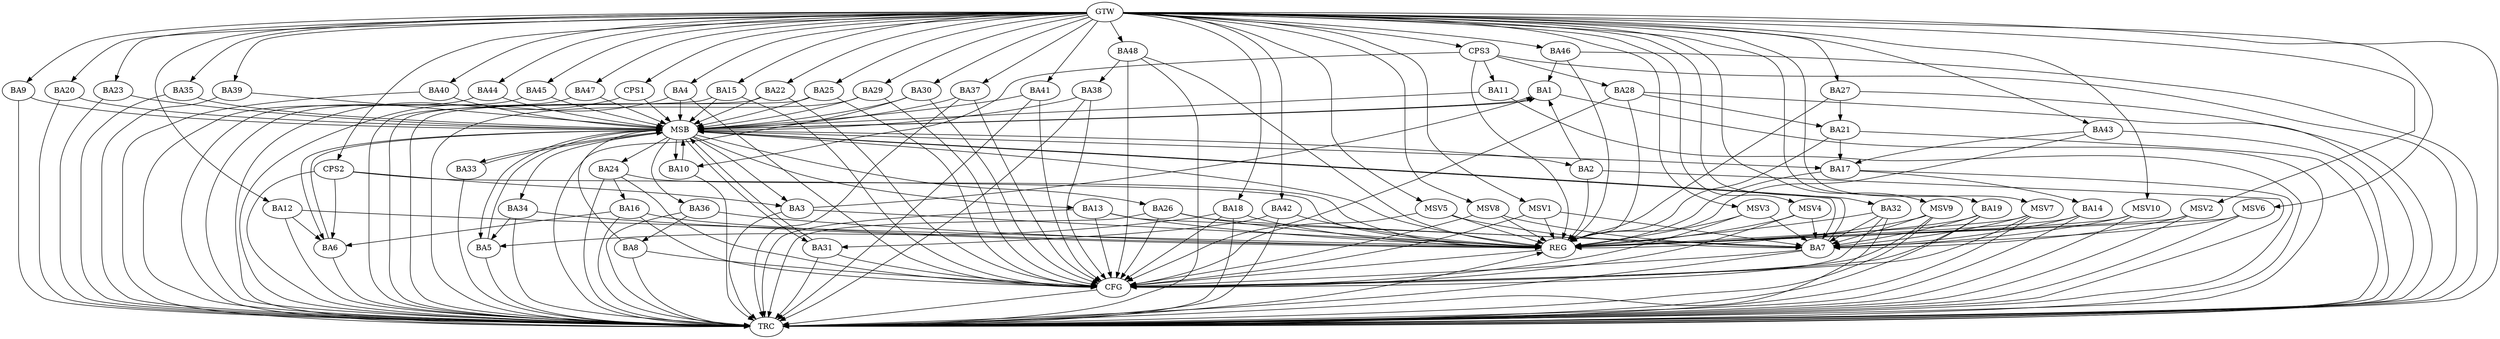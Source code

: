 strict digraph G {
  BA1 [ label="BA1" ];
  BA2 [ label="BA2" ];
  BA3 [ label="BA3" ];
  BA4 [ label="BA4" ];
  BA5 [ label="BA5" ];
  BA6 [ label="BA6" ];
  BA7 [ label="BA7" ];
  BA8 [ label="BA8" ];
  BA9 [ label="BA9" ];
  BA10 [ label="BA10" ];
  BA11 [ label="BA11" ];
  BA12 [ label="BA12" ];
  BA13 [ label="BA13" ];
  BA14 [ label="BA14" ];
  BA15 [ label="BA15" ];
  BA16 [ label="BA16" ];
  BA17 [ label="BA17" ];
  BA18 [ label="BA18" ];
  BA19 [ label="BA19" ];
  BA20 [ label="BA20" ];
  BA21 [ label="BA21" ];
  BA22 [ label="BA22" ];
  BA23 [ label="BA23" ];
  BA24 [ label="BA24" ];
  BA25 [ label="BA25" ];
  BA26 [ label="BA26" ];
  BA27 [ label="BA27" ];
  BA28 [ label="BA28" ];
  BA29 [ label="BA29" ];
  BA30 [ label="BA30" ];
  BA31 [ label="BA31" ];
  BA32 [ label="BA32" ];
  BA33 [ label="BA33" ];
  BA34 [ label="BA34" ];
  BA35 [ label="BA35" ];
  BA36 [ label="BA36" ];
  BA37 [ label="BA37" ];
  BA38 [ label="BA38" ];
  BA39 [ label="BA39" ];
  BA40 [ label="BA40" ];
  BA41 [ label="BA41" ];
  BA42 [ label="BA42" ];
  BA43 [ label="BA43" ];
  BA44 [ label="BA44" ];
  BA45 [ label="BA45" ];
  BA46 [ label="BA46" ];
  BA47 [ label="BA47" ];
  BA48 [ label="BA48" ];
  CPS1 [ label="CPS1" ];
  CPS2 [ label="CPS2" ];
  CPS3 [ label="CPS3" ];
  GTW [ label="GTW" ];
  REG [ label="REG" ];
  MSB [ label="MSB" ];
  CFG [ label="CFG" ];
  TRC [ label="TRC" ];
  MSV1 [ label="MSV1" ];
  MSV2 [ label="MSV2" ];
  MSV3 [ label="MSV3" ];
  MSV4 [ label="MSV4" ];
  MSV5 [ label="MSV5" ];
  MSV6 [ label="MSV6" ];
  MSV7 [ label="MSV7" ];
  MSV8 [ label="MSV8" ];
  MSV9 [ label="MSV9" ];
  MSV10 [ label="MSV10" ];
  BA2 -> BA1;
  BA3 -> BA1;
  BA12 -> BA6;
  BA13 -> BA7;
  BA14 -> BA7;
  BA16 -> BA6;
  BA17 -> BA14;
  BA18 -> BA5;
  BA19 -> BA7;
  BA21 -> BA17;
  BA24 -> BA16;
  BA26 -> BA7;
  BA27 -> BA21;
  BA28 -> BA21;
  BA32 -> BA7;
  BA34 -> BA5;
  BA36 -> BA8;
  BA42 -> BA31;
  BA43 -> BA17;
  BA46 -> BA1;
  BA48 -> BA38;
  CPS2 -> BA6;
  CPS2 -> BA3;
  CPS3 -> BA28;
  CPS3 -> BA11;
  CPS3 -> BA10;
  GTW -> BA4;
  GTW -> BA9;
  GTW -> BA12;
  GTW -> BA15;
  GTW -> BA18;
  GTW -> BA19;
  GTW -> BA20;
  GTW -> BA22;
  GTW -> BA23;
  GTW -> BA25;
  GTW -> BA27;
  GTW -> BA29;
  GTW -> BA30;
  GTW -> BA32;
  GTW -> BA35;
  GTW -> BA37;
  GTW -> BA39;
  GTW -> BA40;
  GTW -> BA41;
  GTW -> BA42;
  GTW -> BA43;
  GTW -> BA44;
  GTW -> BA45;
  GTW -> BA46;
  GTW -> BA47;
  GTW -> BA48;
  GTW -> CPS1;
  GTW -> CPS2;
  GTW -> CPS3;
  BA2 -> REG;
  BA3 -> REG;
  BA12 -> REG;
  BA13 -> REG;
  BA14 -> REG;
  BA16 -> REG;
  BA17 -> REG;
  BA18 -> REG;
  BA19 -> REG;
  BA21 -> REG;
  BA24 -> REG;
  BA26 -> REG;
  BA27 -> REG;
  BA28 -> REG;
  BA32 -> REG;
  BA34 -> REG;
  BA36 -> REG;
  BA42 -> REG;
  BA43 -> REG;
  BA46 -> REG;
  BA48 -> REG;
  CPS2 -> REG;
  CPS3 -> REG;
  BA1 -> MSB;
  MSB -> BA2;
  MSB -> REG;
  BA4 -> MSB;
  MSB -> BA1;
  BA5 -> MSB;
  BA6 -> MSB;
  MSB -> BA5;
  BA7 -> MSB;
  MSB -> BA6;
  BA8 -> MSB;
  BA9 -> MSB;
  BA10 -> MSB;
  MSB -> BA3;
  BA11 -> MSB;
  BA15 -> MSB;
  BA20 -> MSB;
  MSB -> BA7;
  BA22 -> MSB;
  BA23 -> MSB;
  BA25 -> MSB;
  BA29 -> MSB;
  BA30 -> MSB;
  MSB -> BA24;
  BA31 -> MSB;
  BA33 -> MSB;
  BA35 -> MSB;
  BA37 -> MSB;
  BA38 -> MSB;
  MSB -> BA31;
  BA39 -> MSB;
  MSB -> BA17;
  BA40 -> MSB;
  BA41 -> MSB;
  MSB -> BA10;
  BA44 -> MSB;
  MSB -> BA36;
  BA45 -> MSB;
  MSB -> BA13;
  BA47 -> MSB;
  CPS1 -> MSB;
  MSB -> BA34;
  MSB -> BA33;
  MSB -> BA26;
  BA25 -> CFG;
  BA16 -> CFG;
  BA28 -> CFG;
  BA24 -> CFG;
  BA7 -> CFG;
  BA4 -> CFG;
  BA13 -> CFG;
  BA26 -> CFG;
  BA32 -> CFG;
  BA38 -> CFG;
  BA31 -> CFG;
  BA15 -> CFG;
  BA22 -> CFG;
  BA8 -> CFG;
  BA48 -> CFG;
  BA18 -> CFG;
  BA19 -> CFG;
  BA29 -> CFG;
  BA30 -> CFG;
  BA41 -> CFG;
  BA37 -> CFG;
  REG -> CFG;
  BA1 -> TRC;
  BA2 -> TRC;
  BA3 -> TRC;
  BA4 -> TRC;
  BA5 -> TRC;
  BA6 -> TRC;
  BA7 -> TRC;
  BA8 -> TRC;
  BA9 -> TRC;
  BA10 -> TRC;
  BA11 -> TRC;
  BA12 -> TRC;
  BA13 -> TRC;
  BA14 -> TRC;
  BA15 -> TRC;
  BA16 -> TRC;
  BA17 -> TRC;
  BA18 -> TRC;
  BA19 -> TRC;
  BA20 -> TRC;
  BA21 -> TRC;
  BA22 -> TRC;
  BA23 -> TRC;
  BA24 -> TRC;
  BA25 -> TRC;
  BA26 -> TRC;
  BA27 -> TRC;
  BA28 -> TRC;
  BA29 -> TRC;
  BA30 -> TRC;
  BA31 -> TRC;
  BA32 -> TRC;
  BA33 -> TRC;
  BA34 -> TRC;
  BA35 -> TRC;
  BA36 -> TRC;
  BA37 -> TRC;
  BA38 -> TRC;
  BA39 -> TRC;
  BA40 -> TRC;
  BA41 -> TRC;
  BA42 -> TRC;
  BA43 -> TRC;
  BA44 -> TRC;
  BA45 -> TRC;
  BA46 -> TRC;
  BA47 -> TRC;
  BA48 -> TRC;
  CPS1 -> TRC;
  CPS2 -> TRC;
  CPS3 -> TRC;
  GTW -> TRC;
  CFG -> TRC;
  TRC -> REG;
  MSV1 -> BA7;
  GTW -> MSV1;
  MSV1 -> REG;
  MSV1 -> CFG;
  MSV2 -> BA7;
  GTW -> MSV2;
  MSV2 -> REG;
  MSV2 -> TRC;
  MSV3 -> BA7;
  GTW -> MSV3;
  MSV3 -> REG;
  MSV3 -> CFG;
  MSV4 -> BA7;
  MSV5 -> BA7;
  GTW -> MSV4;
  MSV4 -> REG;
  MSV4 -> CFG;
  GTW -> MSV5;
  MSV5 -> REG;
  MSV5 -> CFG;
  MSV6 -> BA7;
  GTW -> MSV6;
  MSV6 -> REG;
  MSV6 -> TRC;
  MSV7 -> BA7;
  GTW -> MSV7;
  MSV7 -> REG;
  MSV7 -> TRC;
  MSV7 -> CFG;
  MSV8 -> BA7;
  GTW -> MSV8;
  MSV8 -> REG;
  MSV8 -> CFG;
  MSV9 -> BA7;
  MSV10 -> BA7;
  GTW -> MSV9;
  MSV9 -> REG;
  MSV9 -> TRC;
  MSV9 -> CFG;
  GTW -> MSV10;
  MSV10 -> REG;
  MSV10 -> TRC;
}
